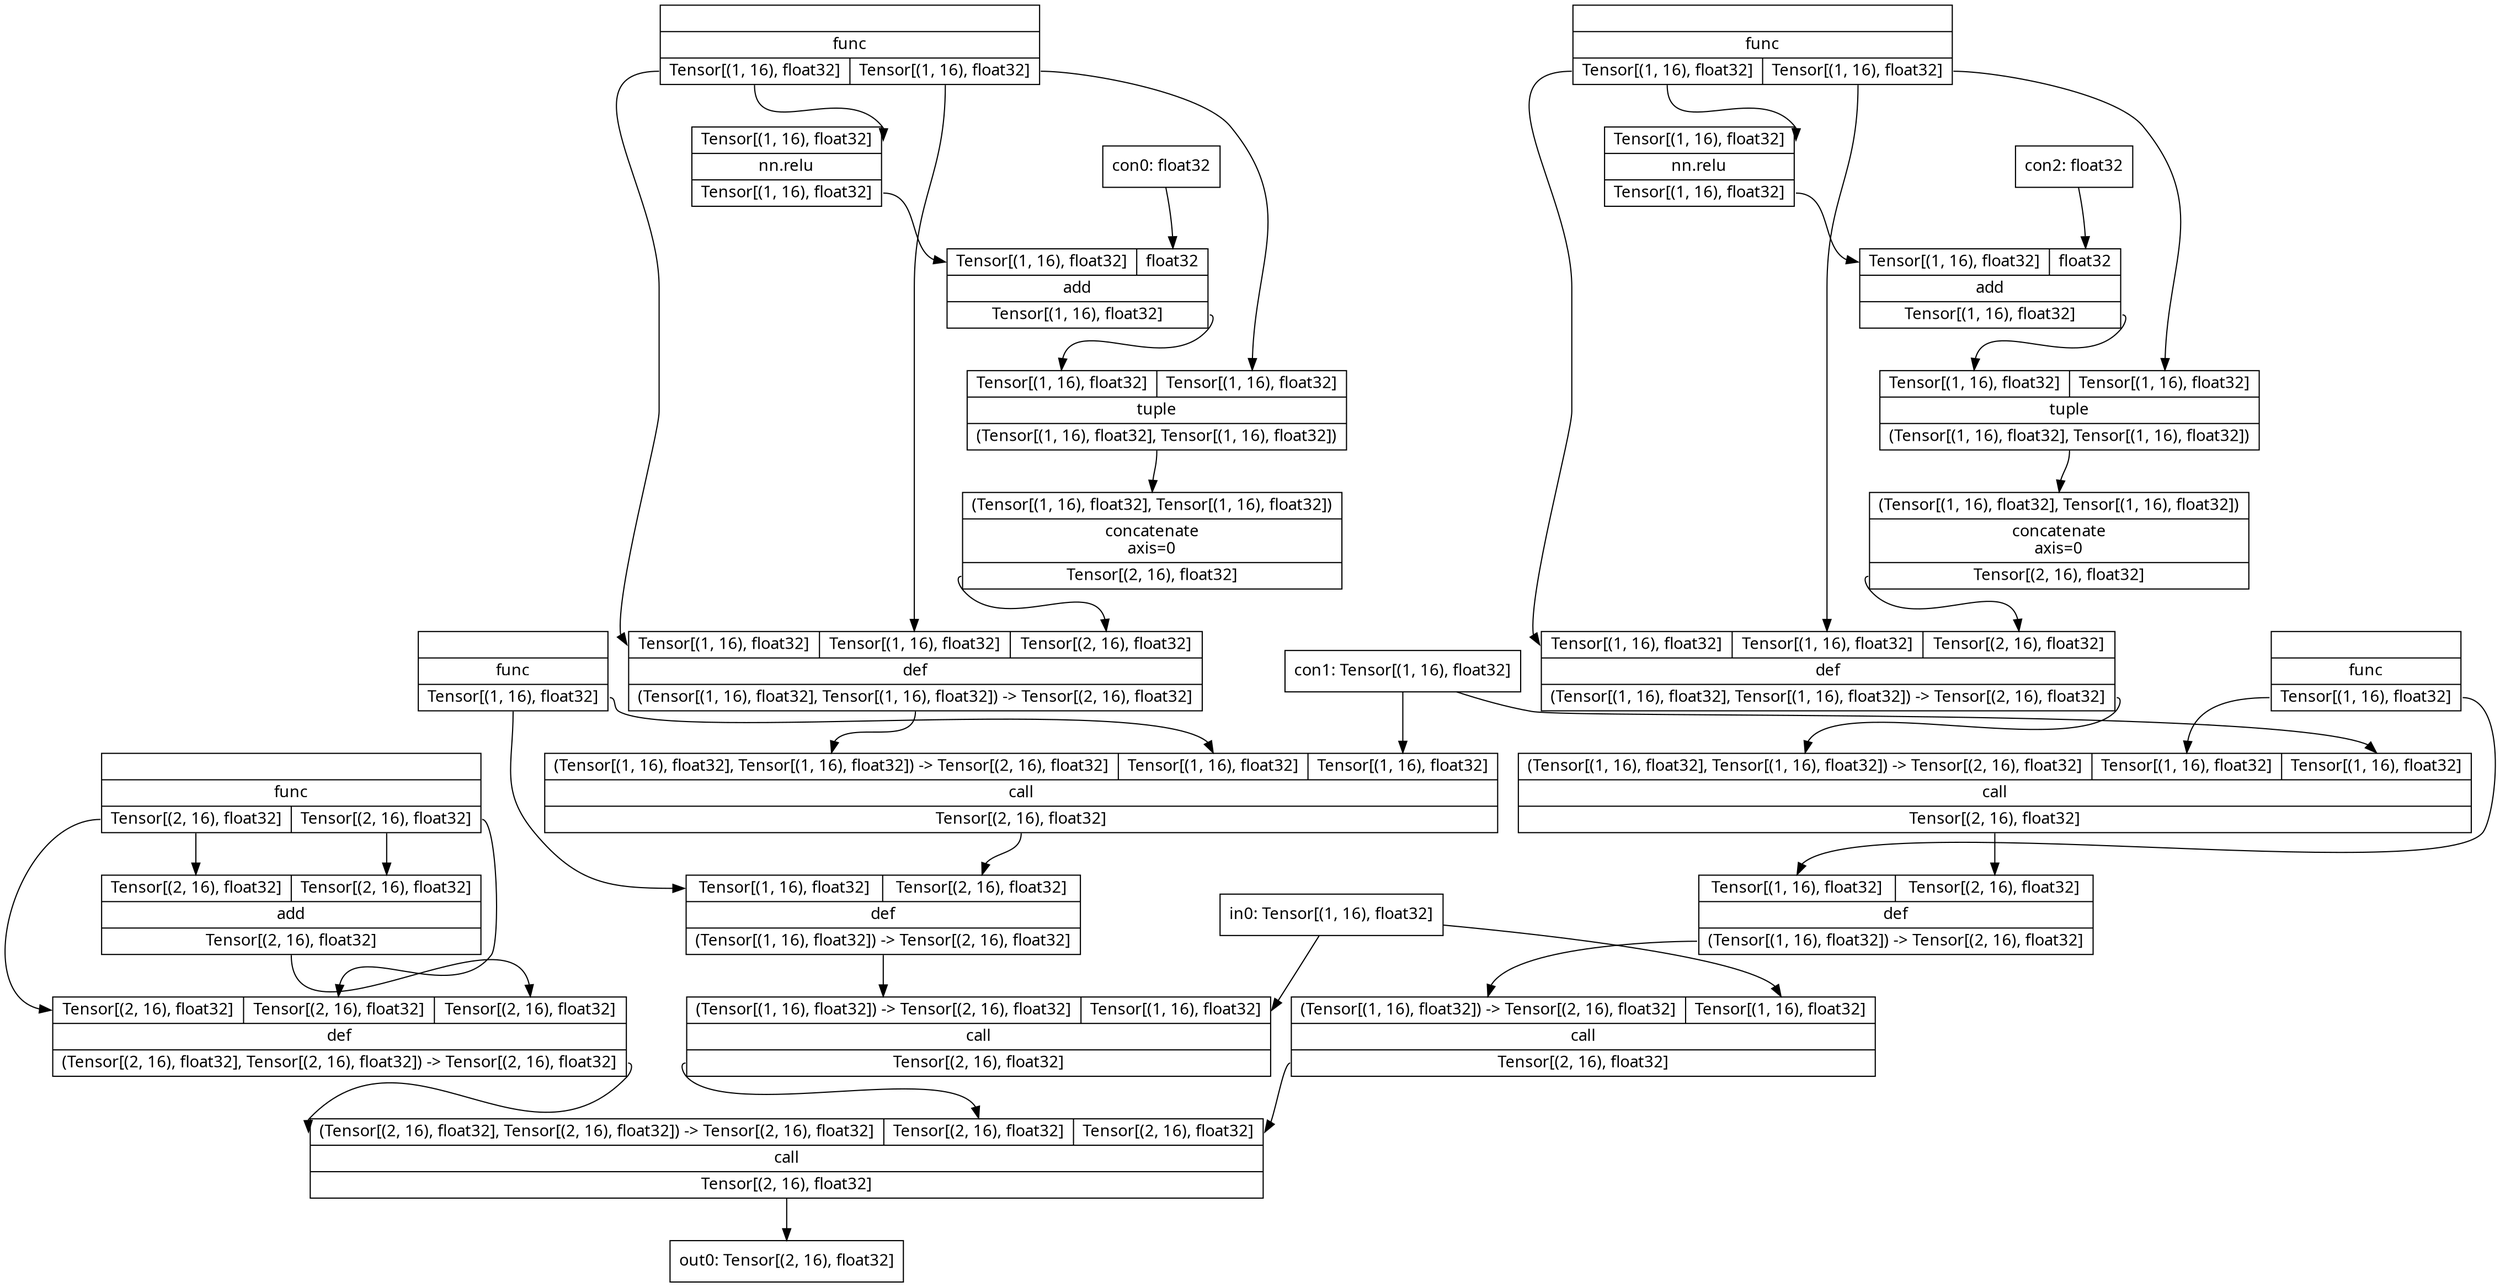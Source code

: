 digraph code {
	node [fontname="Linux Biolinum O" shape=record]
	opr0 [label="{{}|func\n|{<o0>Tensor[(2, 16), float32]|<o1>Tensor[(2, 16), float32]}}"]
	opr1 [label="{{<i0>Tensor[(2, 16), float32]|<i1>Tensor[(2, 16), float32]}|add\n|{<o0>Tensor[(2, 16), float32]}}"]
	opr0:o0 -> opr1:i0
	opr0:o1 -> opr1:i1
	opr2 [label="{{<i0>Tensor[(2, 16), float32]|<i1>Tensor[(2, 16), float32]|<i2>Tensor[(2, 16), float32]}|def\n|{<o0>(Tensor[(2, 16), float32], Tensor[(2, 16), float32]) -\> Tensor[(2, 16), float32]}}"]
	opr0:o0 -> opr2:i0
	opr0:o1 -> opr2:i1
	opr1:o0 -> opr2:i2
	opr3 [label="{{}|func\n|{<o0>Tensor[(1, 16), float32]}}"]
	opr4 [label="{{}|func\n|{<o0>Tensor[(1, 16), float32]|<o1>Tensor[(1, 16), float32]}}"]
	opr5 [label="{{<i0>Tensor[(1, 16), float32]}|nn.relu\n|{<o0>Tensor[(1, 16), float32]}}"]
	opr4:o0 -> opr5:i0
	con0 [label="con0: float32"]
	opr6 [label="{{<i0>Tensor[(1, 16), float32]|<i1>float32}|add\n|{<o0>Tensor[(1, 16), float32]}}"]
	opr5:o0 -> opr6:i0
	con0 -> opr6:i1
	opr7 [label="{{<i0>Tensor[(1, 16), float32]|<i1>Tensor[(1, 16), float32]}|tuple\n|{<o0>(Tensor[(1, 16), float32], Tensor[(1, 16), float32])}}"]
	opr6:o0 -> opr7:i0
	opr4:o1 -> opr7:i1
	opr8 [label="{{<i0>(Tensor[(1, 16), float32], Tensor[(1, 16), float32])}|concatenate\naxis=0|{<o0>Tensor[(2, 16), float32]}}"]
	opr7:o0 -> opr8:i0
	opr9 [label="{{<i0>Tensor[(1, 16), float32]|<i1>Tensor[(1, 16), float32]|<i2>Tensor[(2, 16), float32]}|def\n|{<o0>(Tensor[(1, 16), float32], Tensor[(1, 16), float32]) -\> Tensor[(2, 16), float32]}}"]
	opr4:o0 -> opr9:i0
	opr4:o1 -> opr9:i1
	opr8:o0 -> opr9:i2
	con1 [label="con1: Tensor[(1, 16), float32]"]
	opr10 [label="{{<i0>(Tensor[(1, 16), float32], Tensor[(1, 16), float32]) -\> Tensor[(2, 16), float32]|<i1>Tensor[(1, 16), float32]|<i2>Tensor[(1, 16), float32]}|call\n|{<o0>Tensor[(2, 16), float32]}}"]
	opr9:o0 -> opr10:i0
	opr3:o0 -> opr10:i1
	con1 -> opr10:i2
	opr11 [label="{{<i0>Tensor[(1, 16), float32]|<i1>Tensor[(2, 16), float32]}|def\n|{<o0>(Tensor[(1, 16), float32]) -\> Tensor[(2, 16), float32]}}"]
	opr3:o0 -> opr11:i0
	opr10:o0 -> opr11:i1
	in0 [label="in0: Tensor[(1, 16), float32]"]
	opr12 [label="{{<i0>(Tensor[(1, 16), float32]) -\> Tensor[(2, 16), float32]|<i1>Tensor[(1, 16), float32]}|call\n|{<o0>Tensor[(2, 16), float32]}}"]
	opr11:o0 -> opr12:i0
	in0 -> opr12:i1
	opr13 [label="{{}|func\n|{<o0>Tensor[(1, 16), float32]}}"]
	opr14 [label="{{}|func\n|{<o0>Tensor[(1, 16), float32]|<o1>Tensor[(1, 16), float32]}}"]
	opr15 [label="{{<i0>Tensor[(1, 16), float32]}|nn.relu\n|{<o0>Tensor[(1, 16), float32]}}"]
	opr14:o0 -> opr15:i0
	con2 [label="con2: float32"]
	opr16 [label="{{<i0>Tensor[(1, 16), float32]|<i1>float32}|add\n|{<o0>Tensor[(1, 16), float32]}}"]
	opr15:o0 -> opr16:i0
	con2 -> opr16:i1
	opr17 [label="{{<i0>Tensor[(1, 16), float32]|<i1>Tensor[(1, 16), float32]}|tuple\n|{<o0>(Tensor[(1, 16), float32], Tensor[(1, 16), float32])}}"]
	opr16:o0 -> opr17:i0
	opr14:o1 -> opr17:i1
	opr18 [label="{{<i0>(Tensor[(1, 16), float32], Tensor[(1, 16), float32])}|concatenate\naxis=0|{<o0>Tensor[(2, 16), float32]}}"]
	opr17:o0 -> opr18:i0
	opr19 [label="{{<i0>Tensor[(1, 16), float32]|<i1>Tensor[(1, 16), float32]|<i2>Tensor[(2, 16), float32]}|def\n|{<o0>(Tensor[(1, 16), float32], Tensor[(1, 16), float32]) -\> Tensor[(2, 16), float32]}}"]
	opr14:o0 -> opr19:i0
	opr14:o1 -> opr19:i1
	opr18:o0 -> opr19:i2
	opr20 [label="{{<i0>(Tensor[(1, 16), float32], Tensor[(1, 16), float32]) -\> Tensor[(2, 16), float32]|<i1>Tensor[(1, 16), float32]|<i2>Tensor[(1, 16), float32]}|call\n|{<o0>Tensor[(2, 16), float32]}}"]
	opr19:o0 -> opr20:i0
	opr13:o0 -> opr20:i1
	con1 -> opr20:i2
	opr21 [label="{{<i0>Tensor[(1, 16), float32]|<i1>Tensor[(2, 16), float32]}|def\n|{<o0>(Tensor[(1, 16), float32]) -\> Tensor[(2, 16), float32]}}"]
	opr13:o0 -> opr21:i0
	opr20:o0 -> opr21:i1
	opr22 [label="{{<i0>(Tensor[(1, 16), float32]) -\> Tensor[(2, 16), float32]|<i1>Tensor[(1, 16), float32]}|call\n|{<o0>Tensor[(2, 16), float32]}}"]
	opr21:o0 -> opr22:i0
	in0 -> opr22:i1
	opr23 [label="{{<i0>(Tensor[(2, 16), float32], Tensor[(2, 16), float32]) -\> Tensor[(2, 16), float32]|<i1>Tensor[(2, 16), float32]|<i2>Tensor[(2, 16), float32]}|call\n|{<o0>Tensor[(2, 16), float32]}}"]
	opr2:o0 -> opr23:i0
	opr12:o0 -> opr23:i1
	opr22:o0 -> opr23:i2
	out0 [label="out0: Tensor[(2, 16), float32]"]
	opr23:o0 -> out0
}
